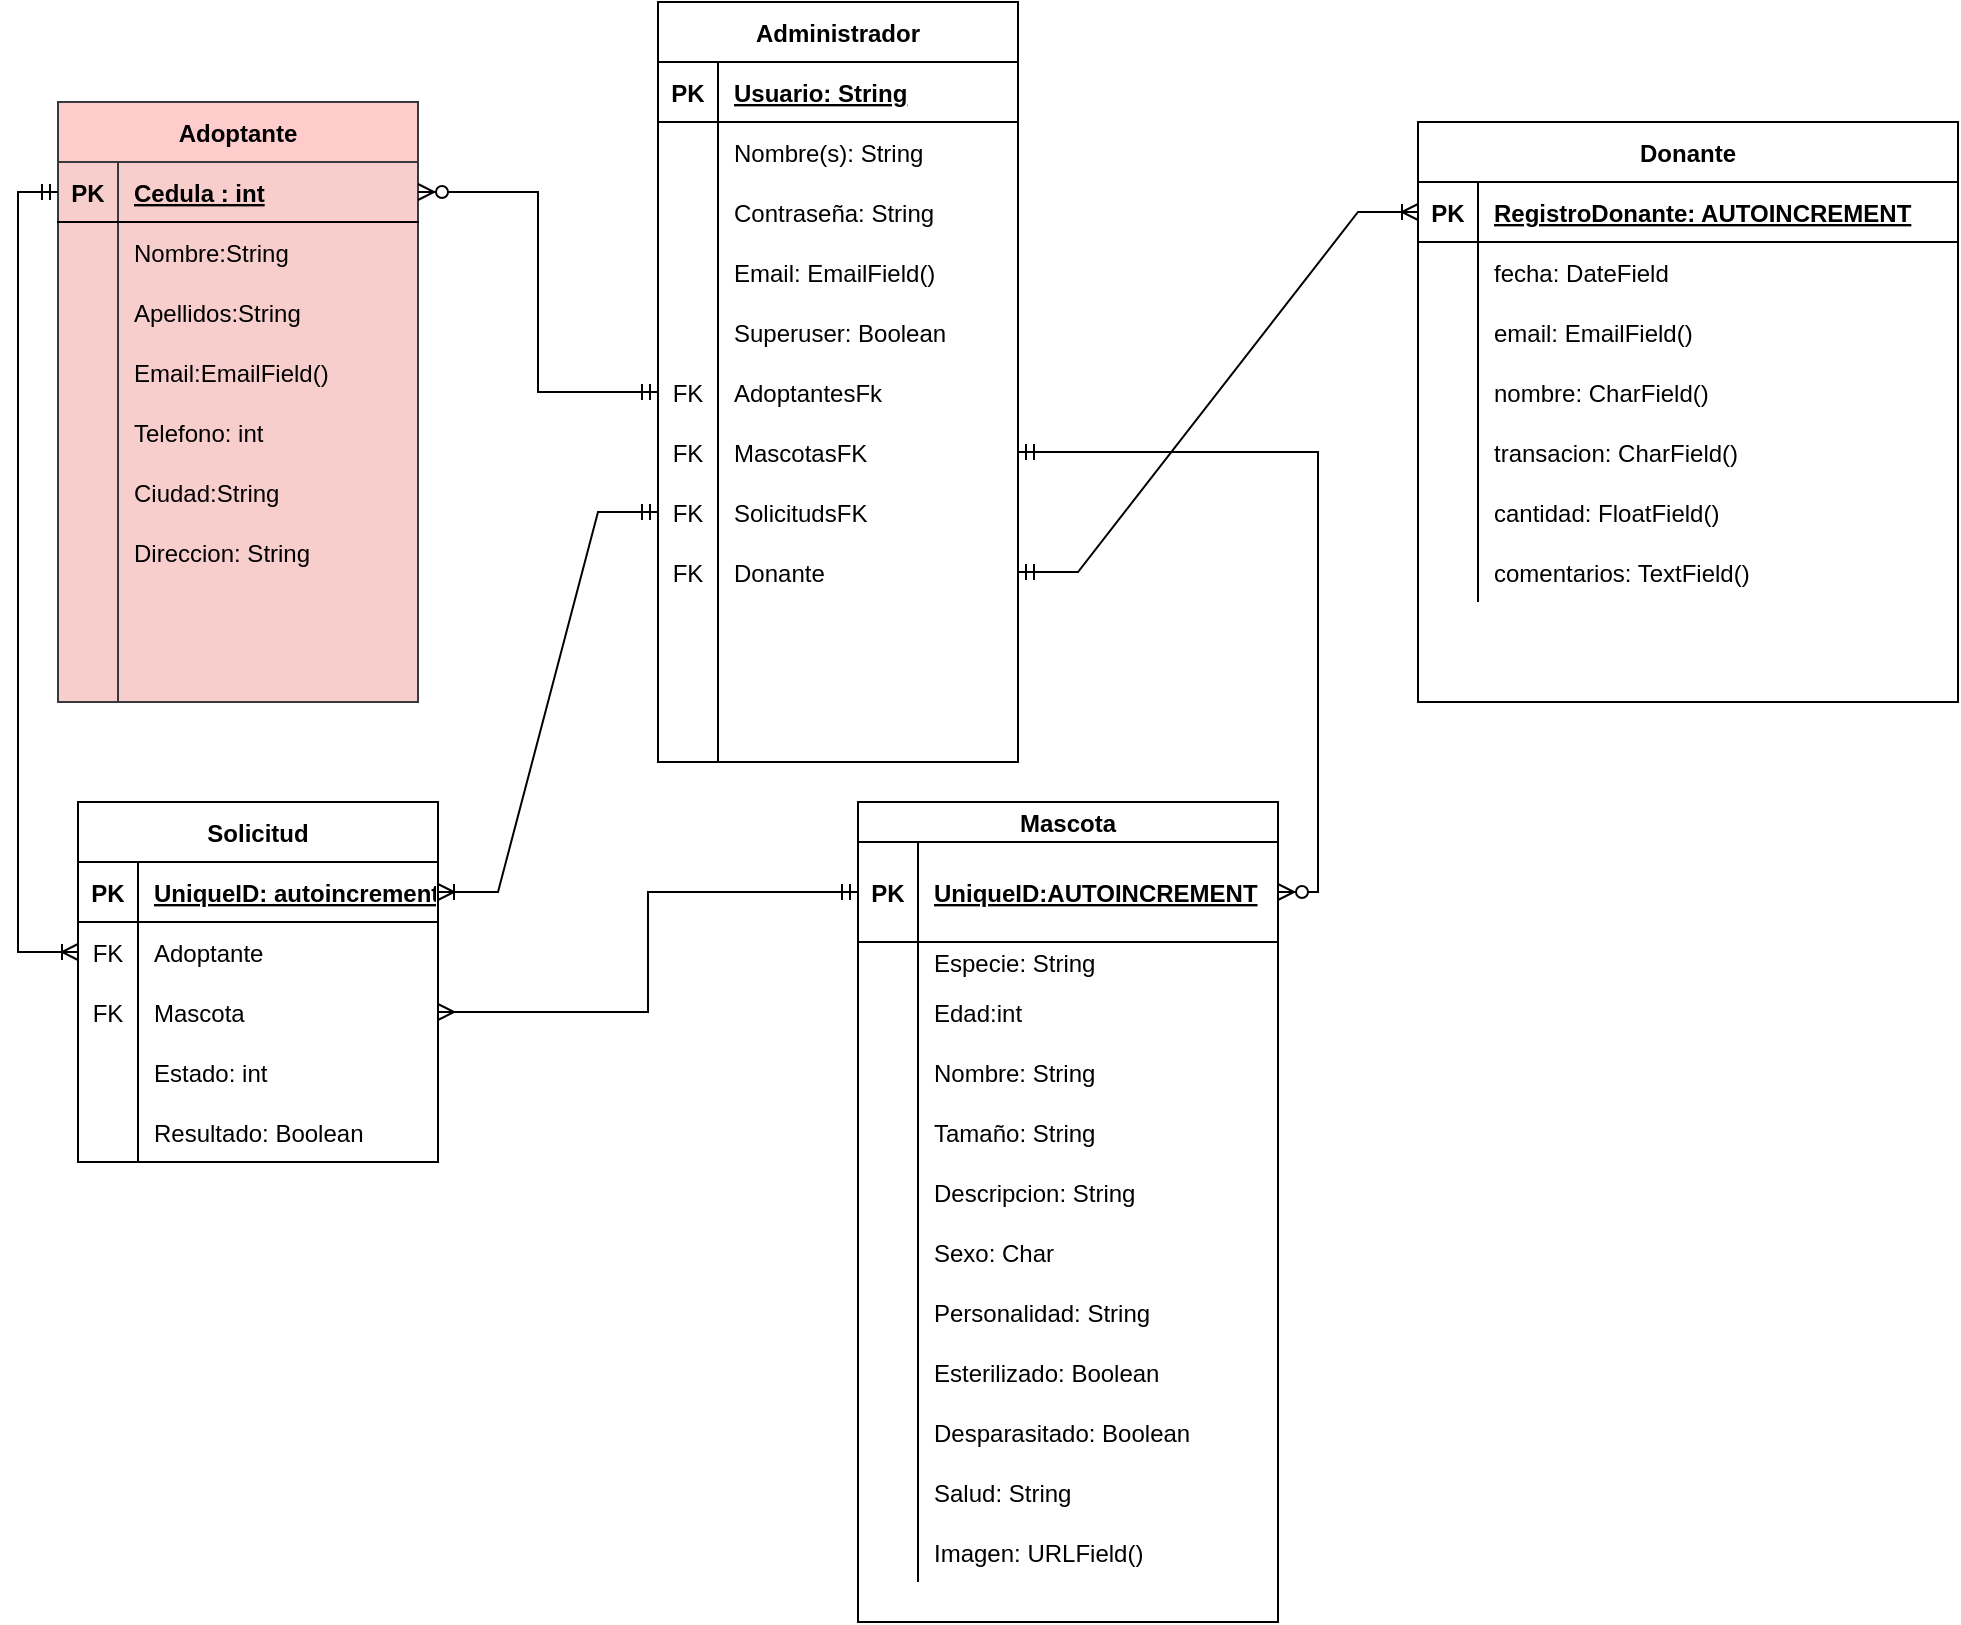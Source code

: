<mxfile version="15.5.4" type="device"><diagram id="2ksBq2Yg1kv53MPuSgUB" name="Page-1"><mxGraphModel dx="1552" dy="1938" grid="1" gridSize="10" guides="1" tooltips="1" connect="1" arrows="1" fold="1" page="1" pageScale="1" pageWidth="827" pageHeight="1169" math="0" shadow="0"><root><mxCell id="0"/><mxCell id="1" parent="0"/><mxCell id="xpsvPOhzF2DBg60leIP4-5" value="Mascota" style="shape=table;startSize=20;container=1;collapsible=1;childLayout=tableLayout;fixedRows=1;rowLines=0;fontStyle=1;align=center;resizeLast=1;" parent="1" vertex="1"><mxGeometry x="460" y="390" width="210" height="410" as="geometry"/></mxCell><mxCell id="xpsvPOhzF2DBg60leIP4-6" value="" style="shape=partialRectangle;collapsible=0;dropTarget=0;pointerEvents=0;fillColor=none;top=0;left=0;bottom=1;right=0;points=[[0,0.5],[1,0.5]];portConstraint=eastwest;" parent="xpsvPOhzF2DBg60leIP4-5" vertex="1"><mxGeometry y="20" width="210" height="50" as="geometry"/></mxCell><mxCell id="xpsvPOhzF2DBg60leIP4-7" value="PK" style="shape=partialRectangle;connectable=0;fillColor=none;top=0;left=0;bottom=0;right=0;fontStyle=1;overflow=hidden;" parent="xpsvPOhzF2DBg60leIP4-6" vertex="1"><mxGeometry width="30" height="50" as="geometry"><mxRectangle width="30" height="50" as="alternateBounds"/></mxGeometry></mxCell><mxCell id="xpsvPOhzF2DBg60leIP4-8" value="UniqueID:AUTOINCREMENT" style="shape=partialRectangle;connectable=0;fillColor=none;top=0;left=0;bottom=0;right=0;align=left;spacingLeft=6;fontStyle=5;overflow=hidden;" parent="xpsvPOhzF2DBg60leIP4-6" vertex="1"><mxGeometry x="30" width="180" height="50" as="geometry"><mxRectangle width="180" height="50" as="alternateBounds"/></mxGeometry></mxCell><mxCell id="xpsvPOhzF2DBg60leIP4-9" value="" style="shape=partialRectangle;collapsible=0;dropTarget=0;pointerEvents=0;fillColor=none;top=0;left=0;bottom=0;right=0;points=[[0,0.5],[1,0.5]];portConstraint=eastwest;" parent="xpsvPOhzF2DBg60leIP4-5" vertex="1"><mxGeometry y="70" width="210" height="20" as="geometry"/></mxCell><mxCell id="xpsvPOhzF2DBg60leIP4-10" value="" style="shape=partialRectangle;connectable=0;fillColor=none;top=0;left=0;bottom=0;right=0;editable=1;overflow=hidden;" parent="xpsvPOhzF2DBg60leIP4-9" vertex="1"><mxGeometry width="30" height="20" as="geometry"><mxRectangle width="30" height="20" as="alternateBounds"/></mxGeometry></mxCell><mxCell id="xpsvPOhzF2DBg60leIP4-11" value="Especie: String" style="shape=partialRectangle;connectable=0;fillColor=none;top=0;left=0;bottom=0;right=0;align=left;spacingLeft=6;overflow=hidden;" parent="xpsvPOhzF2DBg60leIP4-9" vertex="1"><mxGeometry x="30" width="180" height="20" as="geometry"><mxRectangle width="180" height="20" as="alternateBounds"/></mxGeometry></mxCell><mxCell id="xpsvPOhzF2DBg60leIP4-12" value="" style="shape=partialRectangle;collapsible=0;dropTarget=0;pointerEvents=0;fillColor=none;top=0;left=0;bottom=0;right=0;points=[[0,0.5],[1,0.5]];portConstraint=eastwest;" parent="xpsvPOhzF2DBg60leIP4-5" vertex="1"><mxGeometry y="90" width="210" height="30" as="geometry"/></mxCell><mxCell id="xpsvPOhzF2DBg60leIP4-13" value="" style="shape=partialRectangle;connectable=0;fillColor=none;top=0;left=0;bottom=0;right=0;editable=1;overflow=hidden;" parent="xpsvPOhzF2DBg60leIP4-12" vertex="1"><mxGeometry width="30" height="30" as="geometry"><mxRectangle width="30" height="30" as="alternateBounds"/></mxGeometry></mxCell><mxCell id="xpsvPOhzF2DBg60leIP4-14" value="Edad:int" style="shape=partialRectangle;connectable=0;fillColor=none;top=0;left=0;bottom=0;right=0;align=left;spacingLeft=6;overflow=hidden;" parent="xpsvPOhzF2DBg60leIP4-12" vertex="1"><mxGeometry x="30" width="180" height="30" as="geometry"><mxRectangle width="180" height="30" as="alternateBounds"/></mxGeometry></mxCell><mxCell id="xpsvPOhzF2DBg60leIP4-15" value="" style="shape=partialRectangle;collapsible=0;dropTarget=0;pointerEvents=0;fillColor=none;top=0;left=0;bottom=0;right=0;points=[[0,0.5],[1,0.5]];portConstraint=eastwest;" parent="xpsvPOhzF2DBg60leIP4-5" vertex="1"><mxGeometry y="120" width="210" height="30" as="geometry"/></mxCell><mxCell id="xpsvPOhzF2DBg60leIP4-16" value="" style="shape=partialRectangle;connectable=0;fillColor=none;top=0;left=0;bottom=0;right=0;editable=1;overflow=hidden;" parent="xpsvPOhzF2DBg60leIP4-15" vertex="1"><mxGeometry width="30" height="30" as="geometry"><mxRectangle width="30" height="30" as="alternateBounds"/></mxGeometry></mxCell><mxCell id="xpsvPOhzF2DBg60leIP4-17" value="Nombre: String" style="shape=partialRectangle;connectable=0;fillColor=none;top=0;left=0;bottom=0;right=0;align=left;spacingLeft=6;overflow=hidden;" parent="xpsvPOhzF2DBg60leIP4-15" vertex="1"><mxGeometry x="30" width="180" height="30" as="geometry"><mxRectangle width="180" height="30" as="alternateBounds"/></mxGeometry></mxCell><mxCell id="xpsvPOhzF2DBg60leIP4-57" value="" style="shape=partialRectangle;collapsible=0;dropTarget=0;pointerEvents=0;fillColor=none;top=0;left=0;bottom=0;right=0;points=[[0,0.5],[1,0.5]];portConstraint=eastwest;" parent="xpsvPOhzF2DBg60leIP4-5" vertex="1"><mxGeometry y="150" width="210" height="30" as="geometry"/></mxCell><mxCell id="xpsvPOhzF2DBg60leIP4-58" value="" style="shape=partialRectangle;connectable=0;fillColor=none;top=0;left=0;bottom=0;right=0;editable=1;overflow=hidden;" parent="xpsvPOhzF2DBg60leIP4-57" vertex="1"><mxGeometry width="30" height="30" as="geometry"><mxRectangle width="30" height="30" as="alternateBounds"/></mxGeometry></mxCell><mxCell id="xpsvPOhzF2DBg60leIP4-59" value="Tamaño: String" style="shape=partialRectangle;connectable=0;fillColor=none;top=0;left=0;bottom=0;right=0;align=left;spacingLeft=6;overflow=hidden;" parent="xpsvPOhzF2DBg60leIP4-57" vertex="1"><mxGeometry x="30" width="180" height="30" as="geometry"><mxRectangle width="180" height="30" as="alternateBounds"/></mxGeometry></mxCell><mxCell id="xpsvPOhzF2DBg60leIP4-60" value="" style="shape=partialRectangle;collapsible=0;dropTarget=0;pointerEvents=0;fillColor=none;top=0;left=0;bottom=0;right=0;points=[[0,0.5],[1,0.5]];portConstraint=eastwest;" parent="xpsvPOhzF2DBg60leIP4-5" vertex="1"><mxGeometry y="180" width="210" height="30" as="geometry"/></mxCell><mxCell id="xpsvPOhzF2DBg60leIP4-61" value="" style="shape=partialRectangle;connectable=0;fillColor=none;top=0;left=0;bottom=0;right=0;editable=1;overflow=hidden;" parent="xpsvPOhzF2DBg60leIP4-60" vertex="1"><mxGeometry width="30" height="30" as="geometry"><mxRectangle width="30" height="30" as="alternateBounds"/></mxGeometry></mxCell><mxCell id="xpsvPOhzF2DBg60leIP4-62" value="Descripcion: String" style="shape=partialRectangle;connectable=0;fillColor=none;top=0;left=0;bottom=0;right=0;align=left;spacingLeft=6;overflow=hidden;" parent="xpsvPOhzF2DBg60leIP4-60" vertex="1"><mxGeometry x="30" width="180" height="30" as="geometry"><mxRectangle width="180" height="30" as="alternateBounds"/></mxGeometry></mxCell><mxCell id="xpsvPOhzF2DBg60leIP4-63" value="" style="shape=partialRectangle;collapsible=0;dropTarget=0;pointerEvents=0;fillColor=none;top=0;left=0;bottom=0;right=0;points=[[0,0.5],[1,0.5]];portConstraint=eastwest;" parent="xpsvPOhzF2DBg60leIP4-5" vertex="1"><mxGeometry y="210" width="210" height="30" as="geometry"/></mxCell><mxCell id="xpsvPOhzF2DBg60leIP4-64" value="" style="shape=partialRectangle;connectable=0;fillColor=none;top=0;left=0;bottom=0;right=0;editable=1;overflow=hidden;" parent="xpsvPOhzF2DBg60leIP4-63" vertex="1"><mxGeometry width="30" height="30" as="geometry"><mxRectangle width="30" height="30" as="alternateBounds"/></mxGeometry></mxCell><mxCell id="xpsvPOhzF2DBg60leIP4-65" value="Sexo: Char" style="shape=partialRectangle;connectable=0;fillColor=none;top=0;left=0;bottom=0;right=0;align=left;spacingLeft=6;overflow=hidden;" parent="xpsvPOhzF2DBg60leIP4-63" vertex="1"><mxGeometry x="30" width="180" height="30" as="geometry"><mxRectangle width="180" height="30" as="alternateBounds"/></mxGeometry></mxCell><mxCell id="xpsvPOhzF2DBg60leIP4-66" value="" style="shape=partialRectangle;collapsible=0;dropTarget=0;pointerEvents=0;fillColor=none;top=0;left=0;bottom=0;right=0;points=[[0,0.5],[1,0.5]];portConstraint=eastwest;" parent="xpsvPOhzF2DBg60leIP4-5" vertex="1"><mxGeometry y="240" width="210" height="30" as="geometry"/></mxCell><mxCell id="xpsvPOhzF2DBg60leIP4-67" value="" style="shape=partialRectangle;connectable=0;fillColor=none;top=0;left=0;bottom=0;right=0;editable=1;overflow=hidden;" parent="xpsvPOhzF2DBg60leIP4-66" vertex="1"><mxGeometry width="30" height="30" as="geometry"><mxRectangle width="30" height="30" as="alternateBounds"/></mxGeometry></mxCell><mxCell id="xpsvPOhzF2DBg60leIP4-68" value="Personalidad: String" style="shape=partialRectangle;connectable=0;fillColor=none;top=0;left=0;bottom=0;right=0;align=left;spacingLeft=6;overflow=hidden;" parent="xpsvPOhzF2DBg60leIP4-66" vertex="1"><mxGeometry x="30" width="180" height="30" as="geometry"><mxRectangle width="180" height="30" as="alternateBounds"/></mxGeometry></mxCell><mxCell id="xpsvPOhzF2DBg60leIP4-70" value="" style="shape=partialRectangle;collapsible=0;dropTarget=0;pointerEvents=0;fillColor=none;top=0;left=0;bottom=0;right=0;points=[[0,0.5],[1,0.5]];portConstraint=eastwest;" parent="xpsvPOhzF2DBg60leIP4-5" vertex="1"><mxGeometry y="270" width="210" height="30" as="geometry"/></mxCell><mxCell id="xpsvPOhzF2DBg60leIP4-71" value="" style="shape=partialRectangle;connectable=0;fillColor=none;top=0;left=0;bottom=0;right=0;editable=1;overflow=hidden;" parent="xpsvPOhzF2DBg60leIP4-70" vertex="1"><mxGeometry width="30" height="30" as="geometry"><mxRectangle width="30" height="30" as="alternateBounds"/></mxGeometry></mxCell><mxCell id="xpsvPOhzF2DBg60leIP4-72" value="Esterilizado: Boolean" style="shape=partialRectangle;connectable=0;fillColor=none;top=0;left=0;bottom=0;right=0;align=left;spacingLeft=6;overflow=hidden;" parent="xpsvPOhzF2DBg60leIP4-70" vertex="1"><mxGeometry x="30" width="180" height="30" as="geometry"><mxRectangle width="180" height="30" as="alternateBounds"/></mxGeometry></mxCell><mxCell id="xpsvPOhzF2DBg60leIP4-73" value="" style="shape=partialRectangle;collapsible=0;dropTarget=0;pointerEvents=0;fillColor=none;top=0;left=0;bottom=0;right=0;points=[[0,0.5],[1,0.5]];portConstraint=eastwest;" parent="xpsvPOhzF2DBg60leIP4-5" vertex="1"><mxGeometry y="300" width="210" height="30" as="geometry"/></mxCell><mxCell id="xpsvPOhzF2DBg60leIP4-74" value="" style="shape=partialRectangle;connectable=0;fillColor=none;top=0;left=0;bottom=0;right=0;editable=1;overflow=hidden;" parent="xpsvPOhzF2DBg60leIP4-73" vertex="1"><mxGeometry width="30" height="30" as="geometry"><mxRectangle width="30" height="30" as="alternateBounds"/></mxGeometry></mxCell><mxCell id="xpsvPOhzF2DBg60leIP4-75" value="Desparasitado: Boolean" style="shape=partialRectangle;connectable=0;fillColor=none;top=0;left=0;bottom=0;right=0;align=left;spacingLeft=6;overflow=hidden;" parent="xpsvPOhzF2DBg60leIP4-73" vertex="1"><mxGeometry x="30" width="180" height="30" as="geometry"><mxRectangle width="180" height="30" as="alternateBounds"/></mxGeometry></mxCell><mxCell id="xpsvPOhzF2DBg60leIP4-76" value="" style="shape=partialRectangle;collapsible=0;dropTarget=0;pointerEvents=0;fillColor=none;top=0;left=0;bottom=0;right=0;points=[[0,0.5],[1,0.5]];portConstraint=eastwest;" parent="xpsvPOhzF2DBg60leIP4-5" vertex="1"><mxGeometry y="330" width="210" height="30" as="geometry"/></mxCell><mxCell id="xpsvPOhzF2DBg60leIP4-77" value="" style="shape=partialRectangle;connectable=0;fillColor=none;top=0;left=0;bottom=0;right=0;editable=1;overflow=hidden;" parent="xpsvPOhzF2DBg60leIP4-76" vertex="1"><mxGeometry width="30" height="30" as="geometry"><mxRectangle width="30" height="30" as="alternateBounds"/></mxGeometry></mxCell><mxCell id="xpsvPOhzF2DBg60leIP4-78" value="Salud: String" style="shape=partialRectangle;connectable=0;fillColor=none;top=0;left=0;bottom=0;right=0;align=left;spacingLeft=6;overflow=hidden;" parent="xpsvPOhzF2DBg60leIP4-76" vertex="1"><mxGeometry x="30" width="180" height="30" as="geometry"><mxRectangle width="180" height="30" as="alternateBounds"/></mxGeometry></mxCell><mxCell id="xpsvPOhzF2DBg60leIP4-128" value="" style="shape=partialRectangle;collapsible=0;dropTarget=0;pointerEvents=0;fillColor=none;top=0;left=0;bottom=0;right=0;points=[[0,0.5],[1,0.5]];portConstraint=eastwest;" parent="xpsvPOhzF2DBg60leIP4-5" vertex="1"><mxGeometry y="360" width="210" height="30" as="geometry"/></mxCell><mxCell id="xpsvPOhzF2DBg60leIP4-129" value="" style="shape=partialRectangle;connectable=0;fillColor=none;top=0;left=0;bottom=0;right=0;editable=1;overflow=hidden;" parent="xpsvPOhzF2DBg60leIP4-128" vertex="1"><mxGeometry width="30" height="30" as="geometry"><mxRectangle width="30" height="30" as="alternateBounds"/></mxGeometry></mxCell><mxCell id="xpsvPOhzF2DBg60leIP4-130" value="Imagen: URLField()" style="shape=partialRectangle;connectable=0;fillColor=none;top=0;left=0;bottom=0;right=0;align=left;spacingLeft=6;overflow=hidden;" parent="xpsvPOhzF2DBg60leIP4-128" vertex="1"><mxGeometry x="30" width="180" height="30" as="geometry"><mxRectangle width="180" height="30" as="alternateBounds"/></mxGeometry></mxCell><mxCell id="ryvp_JXb3TtKwFfDJfVT-1" value="Administrador" style="shape=table;startSize=30;container=1;collapsible=1;childLayout=tableLayout;fixedRows=1;rowLines=0;fontStyle=1;align=center;resizeLast=1;" parent="1" vertex="1"><mxGeometry x="360" y="-10" width="180" height="380" as="geometry"/></mxCell><mxCell id="ryvp_JXb3TtKwFfDJfVT-2" value="" style="shape=partialRectangle;collapsible=0;dropTarget=0;pointerEvents=0;fillColor=none;top=0;left=0;bottom=1;right=0;points=[[0,0.5],[1,0.5]];portConstraint=eastwest;" parent="ryvp_JXb3TtKwFfDJfVT-1" vertex="1"><mxGeometry y="30" width="180" height="30" as="geometry"/></mxCell><mxCell id="ryvp_JXb3TtKwFfDJfVT-3" value="PK" style="shape=partialRectangle;connectable=0;fillColor=none;top=0;left=0;bottom=0;right=0;fontStyle=1;overflow=hidden;" parent="ryvp_JXb3TtKwFfDJfVT-2" vertex="1"><mxGeometry width="30" height="30" as="geometry"><mxRectangle width="30" height="30" as="alternateBounds"/></mxGeometry></mxCell><mxCell id="ryvp_JXb3TtKwFfDJfVT-4" value="Usuario: String" style="shape=partialRectangle;connectable=0;fillColor=none;top=0;left=0;bottom=0;right=0;align=left;spacingLeft=6;fontStyle=5;overflow=hidden;" parent="ryvp_JXb3TtKwFfDJfVT-2" vertex="1"><mxGeometry x="30" width="150" height="30" as="geometry"><mxRectangle width="150" height="30" as="alternateBounds"/></mxGeometry></mxCell><mxCell id="ryvp_JXb3TtKwFfDJfVT-5" value="" style="shape=partialRectangle;collapsible=0;dropTarget=0;pointerEvents=0;fillColor=none;top=0;left=0;bottom=0;right=0;points=[[0,0.5],[1,0.5]];portConstraint=eastwest;" parent="ryvp_JXb3TtKwFfDJfVT-1" vertex="1"><mxGeometry y="60" width="180" height="30" as="geometry"/></mxCell><mxCell id="ryvp_JXb3TtKwFfDJfVT-6" value="" style="shape=partialRectangle;connectable=0;fillColor=none;top=0;left=0;bottom=0;right=0;editable=1;overflow=hidden;" parent="ryvp_JXb3TtKwFfDJfVT-5" vertex="1"><mxGeometry width="30" height="30" as="geometry"><mxRectangle width="30" height="30" as="alternateBounds"/></mxGeometry></mxCell><mxCell id="ryvp_JXb3TtKwFfDJfVT-7" value="Nombre(s): String" style="shape=partialRectangle;connectable=0;fillColor=none;top=0;left=0;bottom=0;right=0;align=left;spacingLeft=6;overflow=hidden;" parent="ryvp_JXb3TtKwFfDJfVT-5" vertex="1"><mxGeometry x="30" width="150" height="30" as="geometry"><mxRectangle width="150" height="30" as="alternateBounds"/></mxGeometry></mxCell><mxCell id="uRarg4l7ilnKj5L4EWHe-1" value="" style="shape=partialRectangle;collapsible=0;dropTarget=0;pointerEvents=0;fillColor=none;top=0;left=0;bottom=0;right=0;points=[[0,0.5],[1,0.5]];portConstraint=eastwest;" parent="ryvp_JXb3TtKwFfDJfVT-1" vertex="1"><mxGeometry y="90" width="180" height="30" as="geometry"/></mxCell><mxCell id="uRarg4l7ilnKj5L4EWHe-2" value="" style="shape=partialRectangle;connectable=0;fillColor=none;top=0;left=0;bottom=0;right=0;editable=1;overflow=hidden;" parent="uRarg4l7ilnKj5L4EWHe-1" vertex="1"><mxGeometry width="30" height="30" as="geometry"><mxRectangle width="30" height="30" as="alternateBounds"/></mxGeometry></mxCell><mxCell id="uRarg4l7ilnKj5L4EWHe-3" value="Contraseña: String" style="shape=partialRectangle;connectable=0;fillColor=none;top=0;left=0;bottom=0;right=0;align=left;spacingLeft=6;overflow=hidden;" parent="uRarg4l7ilnKj5L4EWHe-1" vertex="1"><mxGeometry x="30" width="150" height="30" as="geometry"><mxRectangle width="150" height="30" as="alternateBounds"/></mxGeometry></mxCell><mxCell id="uRarg4l7ilnKj5L4EWHe-4" value="" style="shape=partialRectangle;collapsible=0;dropTarget=0;pointerEvents=0;fillColor=none;top=0;left=0;bottom=0;right=0;points=[[0,0.5],[1,0.5]];portConstraint=eastwest;" parent="ryvp_JXb3TtKwFfDJfVT-1" vertex="1"><mxGeometry y="120" width="180" height="30" as="geometry"/></mxCell><mxCell id="uRarg4l7ilnKj5L4EWHe-5" value="" style="shape=partialRectangle;connectable=0;fillColor=none;top=0;left=0;bottom=0;right=0;editable=1;overflow=hidden;" parent="uRarg4l7ilnKj5L4EWHe-4" vertex="1"><mxGeometry width="30" height="30" as="geometry"><mxRectangle width="30" height="30" as="alternateBounds"/></mxGeometry></mxCell><mxCell id="uRarg4l7ilnKj5L4EWHe-6" value="Email: EmailField()" style="shape=partialRectangle;connectable=0;fillColor=none;top=0;left=0;bottom=0;right=0;align=left;spacingLeft=6;overflow=hidden;" parent="uRarg4l7ilnKj5L4EWHe-4" vertex="1"><mxGeometry x="30" width="150" height="30" as="geometry"><mxRectangle width="150" height="30" as="alternateBounds"/></mxGeometry></mxCell><mxCell id="ryvp_JXb3TtKwFfDJfVT-14" value="" style="shape=partialRectangle;collapsible=0;dropTarget=0;pointerEvents=0;fillColor=none;top=0;left=0;bottom=0;right=0;points=[[0,0.5],[1,0.5]];portConstraint=eastwest;" parent="ryvp_JXb3TtKwFfDJfVT-1" vertex="1"><mxGeometry y="150" width="180" height="30" as="geometry"/></mxCell><mxCell id="ryvp_JXb3TtKwFfDJfVT-15" value="" style="shape=partialRectangle;connectable=0;fillColor=none;top=0;left=0;bottom=0;right=0;editable=1;overflow=hidden;" parent="ryvp_JXb3TtKwFfDJfVT-14" vertex="1"><mxGeometry width="30" height="30" as="geometry"><mxRectangle width="30" height="30" as="alternateBounds"/></mxGeometry></mxCell><mxCell id="ryvp_JXb3TtKwFfDJfVT-16" value="Superuser: Boolean" style="shape=partialRectangle;connectable=0;fillColor=none;top=0;left=0;bottom=0;right=0;align=left;spacingLeft=6;overflow=hidden;" parent="ryvp_JXb3TtKwFfDJfVT-14" vertex="1"><mxGeometry x="30" width="150" height="30" as="geometry"><mxRectangle width="150" height="30" as="alternateBounds"/></mxGeometry></mxCell><mxCell id="ryvp_JXb3TtKwFfDJfVT-11" value="" style="shape=partialRectangle;collapsible=0;dropTarget=0;pointerEvents=0;fillColor=none;top=0;left=0;bottom=0;right=0;points=[[0,0.5],[1,0.5]];portConstraint=eastwest;" parent="ryvp_JXb3TtKwFfDJfVT-1" vertex="1"><mxGeometry y="180" width="180" height="30" as="geometry"/></mxCell><mxCell id="ryvp_JXb3TtKwFfDJfVT-12" value="FK" style="shape=partialRectangle;connectable=0;fillColor=none;top=0;left=0;bottom=0;right=0;editable=1;overflow=hidden;" parent="ryvp_JXb3TtKwFfDJfVT-11" vertex="1"><mxGeometry width="30" height="30" as="geometry"><mxRectangle width="30" height="30" as="alternateBounds"/></mxGeometry></mxCell><mxCell id="ryvp_JXb3TtKwFfDJfVT-13" value="AdoptantesFk" style="shape=partialRectangle;connectable=0;fillColor=none;top=0;left=0;bottom=0;right=0;align=left;spacingLeft=6;overflow=hidden;" parent="ryvp_JXb3TtKwFfDJfVT-11" vertex="1"><mxGeometry x="30" width="150" height="30" as="geometry"><mxRectangle width="150" height="30" as="alternateBounds"/></mxGeometry></mxCell><mxCell id="ryvp_JXb3TtKwFfDJfVT-8" value="" style="shape=partialRectangle;collapsible=0;dropTarget=0;pointerEvents=0;fillColor=none;top=0;left=0;bottom=0;right=0;points=[[0,0.5],[1,0.5]];portConstraint=eastwest;" parent="ryvp_JXb3TtKwFfDJfVT-1" vertex="1"><mxGeometry y="210" width="180" height="30" as="geometry"/></mxCell><mxCell id="ryvp_JXb3TtKwFfDJfVT-9" value="FK" style="shape=partialRectangle;connectable=0;fillColor=none;top=0;left=0;bottom=0;right=0;editable=1;overflow=hidden;" parent="ryvp_JXb3TtKwFfDJfVT-8" vertex="1"><mxGeometry width="30" height="30" as="geometry"><mxRectangle width="30" height="30" as="alternateBounds"/></mxGeometry></mxCell><mxCell id="ryvp_JXb3TtKwFfDJfVT-10" value="MascotasFK" style="shape=partialRectangle;connectable=0;fillColor=none;top=0;left=0;bottom=0;right=0;align=left;spacingLeft=6;overflow=hidden;" parent="ryvp_JXb3TtKwFfDJfVT-8" vertex="1"><mxGeometry x="30" width="150" height="30" as="geometry"><mxRectangle width="150" height="30" as="alternateBounds"/></mxGeometry></mxCell><mxCell id="2D3QEb1Aq8qGTbQtG0nv-30" value="" style="shape=partialRectangle;collapsible=0;dropTarget=0;pointerEvents=0;fillColor=none;top=0;left=0;bottom=0;right=0;points=[[0,0.5],[1,0.5]];portConstraint=eastwest;" parent="ryvp_JXb3TtKwFfDJfVT-1" vertex="1"><mxGeometry y="240" width="180" height="30" as="geometry"/></mxCell><mxCell id="2D3QEb1Aq8qGTbQtG0nv-31" value="FK" style="shape=partialRectangle;connectable=0;fillColor=none;top=0;left=0;bottom=0;right=0;fontStyle=0;overflow=hidden;" parent="2D3QEb1Aq8qGTbQtG0nv-30" vertex="1"><mxGeometry width="30" height="30" as="geometry"><mxRectangle width="30" height="30" as="alternateBounds"/></mxGeometry></mxCell><mxCell id="2D3QEb1Aq8qGTbQtG0nv-32" value="SolicitudsFK" style="shape=partialRectangle;connectable=0;fillColor=none;top=0;left=0;bottom=0;right=0;align=left;spacingLeft=6;fontStyle=0;overflow=hidden;" parent="2D3QEb1Aq8qGTbQtG0nv-30" vertex="1"><mxGeometry x="30" width="150" height="30" as="geometry"><mxRectangle width="150" height="30" as="alternateBounds"/></mxGeometry></mxCell><mxCell id="2D3QEb1Aq8qGTbQtG0nv-34" value="" style="shape=partialRectangle;collapsible=0;dropTarget=0;pointerEvents=0;fillColor=none;top=0;left=0;bottom=0;right=0;points=[[0,0.5],[1,0.5]];portConstraint=eastwest;" parent="ryvp_JXb3TtKwFfDJfVT-1" vertex="1"><mxGeometry y="270" width="180" height="30" as="geometry"/></mxCell><mxCell id="2D3QEb1Aq8qGTbQtG0nv-35" value="FK" style="shape=partialRectangle;connectable=0;fillColor=none;top=0;left=0;bottom=0;right=0;fontStyle=0;overflow=hidden;" parent="2D3QEb1Aq8qGTbQtG0nv-34" vertex="1"><mxGeometry width="30" height="30" as="geometry"><mxRectangle width="30" height="30" as="alternateBounds"/></mxGeometry></mxCell><mxCell id="2D3QEb1Aq8qGTbQtG0nv-36" value="Donante" style="shape=partialRectangle;connectable=0;fillColor=none;top=0;left=0;bottom=0;right=0;align=left;spacingLeft=6;fontStyle=0;overflow=hidden;" parent="2D3QEb1Aq8qGTbQtG0nv-34" vertex="1"><mxGeometry x="30" width="150" height="30" as="geometry"><mxRectangle width="150" height="30" as="alternateBounds"/></mxGeometry></mxCell><mxCell id="xpsvPOhzF2DBg60leIP4-124" value="" style="shape=partialRectangle;collapsible=0;dropTarget=0;pointerEvents=0;fillColor=none;top=0;left=0;bottom=0;right=0;points=[[0,0.5],[1,0.5]];portConstraint=eastwest;" parent="ryvp_JXb3TtKwFfDJfVT-1" vertex="1"><mxGeometry y="300" width="180" height="30" as="geometry"/></mxCell><mxCell id="xpsvPOhzF2DBg60leIP4-125" value="" style="shape=partialRectangle;connectable=0;fillColor=none;top=0;left=0;bottom=0;right=0;fontStyle=0;overflow=hidden;" parent="xpsvPOhzF2DBg60leIP4-124" vertex="1"><mxGeometry width="30" height="30" as="geometry"><mxRectangle width="30" height="30" as="alternateBounds"/></mxGeometry></mxCell><mxCell id="xpsvPOhzF2DBg60leIP4-126" value="" style="shape=partialRectangle;connectable=0;fillColor=none;top=0;left=0;bottom=0;right=0;align=left;spacingLeft=6;fontStyle=0;overflow=hidden;" parent="xpsvPOhzF2DBg60leIP4-124" vertex="1"><mxGeometry x="30" width="150" height="30" as="geometry"><mxRectangle width="150" height="30" as="alternateBounds"/></mxGeometry></mxCell><mxCell id="ryvp_JXb3TtKwFfDJfVT-17" value="" style="shape=partialRectangle;collapsible=0;dropTarget=0;pointerEvents=0;fillColor=none;top=0;left=0;bottom=0;right=0;points=[[0,0.5],[1,0.5]];portConstraint=eastwest;" parent="ryvp_JXb3TtKwFfDJfVT-1" vertex="1"><mxGeometry y="330" width="180" height="20" as="geometry"/></mxCell><mxCell id="ryvp_JXb3TtKwFfDJfVT-18" value="" style="shape=partialRectangle;connectable=0;fillColor=none;top=0;left=0;bottom=0;right=0;editable=1;overflow=hidden;" parent="ryvp_JXb3TtKwFfDJfVT-17" vertex="1"><mxGeometry width="30" height="20" as="geometry"><mxRectangle width="30" height="20" as="alternateBounds"/></mxGeometry></mxCell><mxCell id="ryvp_JXb3TtKwFfDJfVT-19" value="" style="shape=partialRectangle;connectable=0;fillColor=none;top=0;left=0;bottom=0;right=0;align=left;spacingLeft=6;overflow=hidden;" parent="ryvp_JXb3TtKwFfDJfVT-17" vertex="1"><mxGeometry x="30" width="150" height="20" as="geometry"><mxRectangle width="150" height="20" as="alternateBounds"/></mxGeometry></mxCell><mxCell id="ryvp_JXb3TtKwFfDJfVT-20" value="" style="shape=partialRectangle;collapsible=0;dropTarget=0;pointerEvents=0;fillColor=none;top=0;left=0;bottom=0;right=0;points=[[0,0.5],[1,0.5]];portConstraint=eastwest;" parent="ryvp_JXb3TtKwFfDJfVT-1" vertex="1"><mxGeometry y="350" width="180" height="30" as="geometry"/></mxCell><mxCell id="ryvp_JXb3TtKwFfDJfVT-21" value="" style="shape=partialRectangle;connectable=0;fillColor=none;top=0;left=0;bottom=0;right=0;editable=1;overflow=hidden;" parent="ryvp_JXb3TtKwFfDJfVT-20" vertex="1"><mxGeometry width="30" height="30" as="geometry"><mxRectangle width="30" height="30" as="alternateBounds"/></mxGeometry></mxCell><mxCell id="ryvp_JXb3TtKwFfDJfVT-22" value="" style="shape=partialRectangle;connectable=0;fillColor=none;top=0;left=0;bottom=0;right=0;align=left;spacingLeft=6;overflow=hidden;" parent="ryvp_JXb3TtKwFfDJfVT-20" vertex="1"><mxGeometry x="30" width="150" height="30" as="geometry"><mxRectangle width="150" height="30" as="alternateBounds"/></mxGeometry></mxCell><mxCell id="ryvp_JXb3TtKwFfDJfVT-23" value="Adoptante" style="shape=table;startSize=30;container=1;collapsible=1;childLayout=tableLayout;fixedRows=1;rowLines=0;fontStyle=1;align=center;resizeLast=1;fillColor=#ffcccc;strokeColor=#36393d;swimlaneFillColor=#F8CECC;" parent="1" vertex="1"><mxGeometry x="60" y="40" width="180" height="300" as="geometry"/></mxCell><mxCell id="ryvp_JXb3TtKwFfDJfVT-24" value="" style="shape=partialRectangle;collapsible=0;dropTarget=0;pointerEvents=0;fillColor=none;top=0;left=0;bottom=1;right=0;points=[[0,0.5],[1,0.5]];portConstraint=eastwest;" parent="ryvp_JXb3TtKwFfDJfVT-23" vertex="1"><mxGeometry y="30" width="180" height="30" as="geometry"/></mxCell><mxCell id="ryvp_JXb3TtKwFfDJfVT-25" value="PK" style="shape=partialRectangle;connectable=0;fillColor=none;top=0;left=0;bottom=0;right=0;fontStyle=1;overflow=hidden;" parent="ryvp_JXb3TtKwFfDJfVT-24" vertex="1"><mxGeometry width="30" height="30" as="geometry"><mxRectangle width="30" height="30" as="alternateBounds"/></mxGeometry></mxCell><mxCell id="ryvp_JXb3TtKwFfDJfVT-26" value="Cedula : int" style="shape=partialRectangle;connectable=0;fillColor=none;top=0;left=0;bottom=0;right=0;align=left;spacingLeft=6;fontStyle=5;overflow=hidden;" parent="ryvp_JXb3TtKwFfDJfVT-24" vertex="1"><mxGeometry x="30" width="150" height="30" as="geometry"><mxRectangle width="150" height="30" as="alternateBounds"/></mxGeometry></mxCell><mxCell id="ryvp_JXb3TtKwFfDJfVT-27" value="" style="shape=partialRectangle;collapsible=0;dropTarget=0;pointerEvents=0;fillColor=none;top=0;left=0;bottom=0;right=0;points=[[0,0.5],[1,0.5]];portConstraint=eastwest;" parent="ryvp_JXb3TtKwFfDJfVT-23" vertex="1"><mxGeometry y="60" width="180" height="30" as="geometry"/></mxCell><mxCell id="ryvp_JXb3TtKwFfDJfVT-28" value="" style="shape=partialRectangle;connectable=0;fillColor=none;top=0;left=0;bottom=0;right=0;editable=1;overflow=hidden;" parent="ryvp_JXb3TtKwFfDJfVT-27" vertex="1"><mxGeometry width="30" height="30" as="geometry"><mxRectangle width="30" height="30" as="alternateBounds"/></mxGeometry></mxCell><mxCell id="ryvp_JXb3TtKwFfDJfVT-29" value="Nombre:String" style="shape=partialRectangle;connectable=0;fillColor=none;top=0;left=0;bottom=0;right=0;align=left;spacingLeft=6;overflow=hidden;" parent="ryvp_JXb3TtKwFfDJfVT-27" vertex="1"><mxGeometry x="30" width="150" height="30" as="geometry"><mxRectangle width="150" height="30" as="alternateBounds"/></mxGeometry></mxCell><mxCell id="xpsvPOhzF2DBg60leIP4-92" value="" style="shape=partialRectangle;collapsible=0;dropTarget=0;pointerEvents=0;fillColor=none;top=0;left=0;bottom=0;right=0;points=[[0,0.5],[1,0.5]];portConstraint=eastwest;" parent="ryvp_JXb3TtKwFfDJfVT-23" vertex="1"><mxGeometry y="90" width="180" height="30" as="geometry"/></mxCell><mxCell id="xpsvPOhzF2DBg60leIP4-93" value="" style="shape=partialRectangle;connectable=0;fillColor=none;top=0;left=0;bottom=0;right=0;editable=1;overflow=hidden;" parent="xpsvPOhzF2DBg60leIP4-92" vertex="1"><mxGeometry width="30" height="30" as="geometry"><mxRectangle width="30" height="30" as="alternateBounds"/></mxGeometry></mxCell><mxCell id="xpsvPOhzF2DBg60leIP4-94" value="Apellidos:String" style="shape=partialRectangle;connectable=0;fillColor=none;top=0;left=0;bottom=0;right=0;align=left;spacingLeft=6;overflow=hidden;" parent="xpsvPOhzF2DBg60leIP4-92" vertex="1"><mxGeometry x="30" width="150" height="30" as="geometry"><mxRectangle width="150" height="30" as="alternateBounds"/></mxGeometry></mxCell><mxCell id="xpsvPOhzF2DBg60leIP4-95" value="" style="shape=partialRectangle;collapsible=0;dropTarget=0;pointerEvents=0;fillColor=none;top=0;left=0;bottom=0;right=0;points=[[0,0.5],[1,0.5]];portConstraint=eastwest;" parent="ryvp_JXb3TtKwFfDJfVT-23" vertex="1"><mxGeometry y="120" width="180" height="30" as="geometry"/></mxCell><mxCell id="xpsvPOhzF2DBg60leIP4-96" value="" style="shape=partialRectangle;connectable=0;fillColor=none;top=0;left=0;bottom=0;right=0;editable=1;overflow=hidden;" parent="xpsvPOhzF2DBg60leIP4-95" vertex="1"><mxGeometry width="30" height="30" as="geometry"><mxRectangle width="30" height="30" as="alternateBounds"/></mxGeometry></mxCell><mxCell id="xpsvPOhzF2DBg60leIP4-97" value="Email:EmailField()" style="shape=partialRectangle;connectable=0;fillColor=none;top=0;left=0;bottom=0;right=0;align=left;spacingLeft=6;overflow=hidden;" parent="xpsvPOhzF2DBg60leIP4-95" vertex="1"><mxGeometry x="30" width="150" height="30" as="geometry"><mxRectangle width="150" height="30" as="alternateBounds"/></mxGeometry></mxCell><mxCell id="xpsvPOhzF2DBg60leIP4-98" value="" style="shape=partialRectangle;collapsible=0;dropTarget=0;pointerEvents=0;fillColor=none;top=0;left=0;bottom=0;right=0;points=[[0,0.5],[1,0.5]];portConstraint=eastwest;" parent="ryvp_JXb3TtKwFfDJfVT-23" vertex="1"><mxGeometry y="150" width="180" height="30" as="geometry"/></mxCell><mxCell id="xpsvPOhzF2DBg60leIP4-99" value="" style="shape=partialRectangle;connectable=0;fillColor=none;top=0;left=0;bottom=0;right=0;editable=1;overflow=hidden;" parent="xpsvPOhzF2DBg60leIP4-98" vertex="1"><mxGeometry width="30" height="30" as="geometry"><mxRectangle width="30" height="30" as="alternateBounds"/></mxGeometry></mxCell><mxCell id="xpsvPOhzF2DBg60leIP4-100" value="Telefono: int" style="shape=partialRectangle;connectable=0;fillColor=none;top=0;left=0;bottom=0;right=0;align=left;spacingLeft=6;overflow=hidden;" parent="xpsvPOhzF2DBg60leIP4-98" vertex="1"><mxGeometry x="30" width="150" height="30" as="geometry"><mxRectangle width="150" height="30" as="alternateBounds"/></mxGeometry></mxCell><mxCell id="xpsvPOhzF2DBg60leIP4-101" value="" style="shape=partialRectangle;collapsible=0;dropTarget=0;pointerEvents=0;fillColor=none;top=0;left=0;bottom=0;right=0;points=[[0,0.5],[1,0.5]];portConstraint=eastwest;" parent="ryvp_JXb3TtKwFfDJfVT-23" vertex="1"><mxGeometry y="180" width="180" height="30" as="geometry"/></mxCell><mxCell id="xpsvPOhzF2DBg60leIP4-102" value="" style="shape=partialRectangle;connectable=0;fillColor=none;top=0;left=0;bottom=0;right=0;editable=1;overflow=hidden;" parent="xpsvPOhzF2DBg60leIP4-101" vertex="1"><mxGeometry width="30" height="30" as="geometry"><mxRectangle width="30" height="30" as="alternateBounds"/></mxGeometry></mxCell><mxCell id="xpsvPOhzF2DBg60leIP4-103" value="Ciudad:String" style="shape=partialRectangle;connectable=0;fillColor=none;top=0;left=0;bottom=0;right=0;align=left;spacingLeft=6;overflow=hidden;" parent="xpsvPOhzF2DBg60leIP4-101" vertex="1"><mxGeometry x="30" width="150" height="30" as="geometry"><mxRectangle width="150" height="30" as="alternateBounds"/></mxGeometry></mxCell><mxCell id="xpsvPOhzF2DBg60leIP4-115" value="" style="shape=partialRectangle;collapsible=0;dropTarget=0;pointerEvents=0;fillColor=none;top=0;left=0;bottom=0;right=0;points=[[0,0.5],[1,0.5]];portConstraint=eastwest;" parent="ryvp_JXb3TtKwFfDJfVT-23" vertex="1"><mxGeometry y="210" width="180" height="30" as="geometry"/></mxCell><mxCell id="xpsvPOhzF2DBg60leIP4-116" value="" style="shape=partialRectangle;connectable=0;fillColor=none;top=0;left=0;bottom=0;right=0;editable=1;overflow=hidden;" parent="xpsvPOhzF2DBg60leIP4-115" vertex="1"><mxGeometry width="30" height="30" as="geometry"><mxRectangle width="30" height="30" as="alternateBounds"/></mxGeometry></mxCell><mxCell id="xpsvPOhzF2DBg60leIP4-117" value="Direccion: String" style="shape=partialRectangle;connectable=0;fillColor=none;top=0;left=0;bottom=0;right=0;align=left;spacingLeft=6;overflow=hidden;" parent="xpsvPOhzF2DBg60leIP4-115" vertex="1"><mxGeometry x="30" width="150" height="30" as="geometry"><mxRectangle width="150" height="30" as="alternateBounds"/></mxGeometry></mxCell><mxCell id="2D3QEb1Aq8qGTbQtG0nv-1" value="" style="shape=partialRectangle;collapsible=0;dropTarget=0;pointerEvents=0;fillColor=none;top=0;left=0;bottom=0;right=0;points=[[0,0.5],[1,0.5]];portConstraint=eastwest;" parent="ryvp_JXb3TtKwFfDJfVT-23" vertex="1"><mxGeometry y="240" width="180" height="30" as="geometry"/></mxCell><mxCell id="2D3QEb1Aq8qGTbQtG0nv-2" value="" style="shape=partialRectangle;connectable=0;fillColor=none;top=0;left=0;bottom=0;right=0;editable=1;overflow=hidden;" parent="2D3QEb1Aq8qGTbQtG0nv-1" vertex="1"><mxGeometry width="30" height="30" as="geometry"><mxRectangle width="30" height="30" as="alternateBounds"/></mxGeometry></mxCell><mxCell id="2D3QEb1Aq8qGTbQtG0nv-3" value="" style="shape=partialRectangle;connectable=0;fillColor=none;top=0;left=0;bottom=0;right=0;align=left;spacingLeft=6;overflow=hidden;" parent="2D3QEb1Aq8qGTbQtG0nv-1" vertex="1"><mxGeometry x="30" width="150" height="30" as="geometry"><mxRectangle width="150" height="30" as="alternateBounds"/></mxGeometry></mxCell><mxCell id="2D3QEb1Aq8qGTbQtG0nv-23" value="" style="shape=partialRectangle;collapsible=0;dropTarget=0;pointerEvents=0;fillColor=none;top=0;left=0;bottom=0;right=0;points=[[0,0.5],[1,0.5]];portConstraint=eastwest;" parent="ryvp_JXb3TtKwFfDJfVT-23" vertex="1"><mxGeometry y="270" width="180" height="30" as="geometry"/></mxCell><mxCell id="2D3QEb1Aq8qGTbQtG0nv-24" value="" style="shape=partialRectangle;connectable=0;fillColor=none;top=0;left=0;bottom=0;right=0;editable=1;overflow=hidden;" parent="2D3QEb1Aq8qGTbQtG0nv-23" vertex="1"><mxGeometry width="30" height="30" as="geometry"><mxRectangle width="30" height="30" as="alternateBounds"/></mxGeometry></mxCell><mxCell id="2D3QEb1Aq8qGTbQtG0nv-25" value="" style="shape=partialRectangle;connectable=0;fillColor=none;top=0;left=0;bottom=0;right=0;align=left;spacingLeft=6;overflow=hidden;" parent="2D3QEb1Aq8qGTbQtG0nv-23" vertex="1"><mxGeometry x="30" width="150" height="30" as="geometry"><mxRectangle width="150" height="30" as="alternateBounds"/></mxGeometry></mxCell><mxCell id="xpsvPOhzF2DBg60leIP4-85" style="rounded=0;orthogonalLoop=1;jettySize=auto;html=1;endArrow=ERmandOne;endFill=0;startArrow=ERzeroToMany;startFill=1;edgeStyle=orthogonalEdgeStyle;exitX=1;exitY=0.5;exitDx=0;exitDy=0;" parent="1" source="xpsvPOhzF2DBg60leIP4-6" target="ryvp_JXb3TtKwFfDJfVT-8" edge="1"><mxGeometry relative="1" as="geometry"><mxPoint x="660" y="475" as="sourcePoint"/><mxPoint x="610" y="215" as="targetPoint"/></mxGeometry></mxCell><mxCell id="xpsvPOhzF2DBg60leIP4-127" style="edgeStyle=orthogonalEdgeStyle;rounded=0;orthogonalLoop=1;jettySize=auto;html=1;entryX=0;entryY=0.5;entryDx=0;entryDy=0;startArrow=ERzeroToMany;startFill=1;endArrow=ERmandOne;endFill=0;" parent="1" source="ryvp_JXb3TtKwFfDJfVT-24" target="ryvp_JXb3TtKwFfDJfVT-11" edge="1"><mxGeometry relative="1" as="geometry"/></mxCell><mxCell id="2D3QEb1Aq8qGTbQtG0nv-7" value="Solicitud" style="shape=table;startSize=30;container=1;collapsible=1;childLayout=tableLayout;fixedRows=1;rowLines=0;fontStyle=1;align=center;resizeLast=1;" parent="1" vertex="1"><mxGeometry x="70" y="390" width="180" height="180" as="geometry"/></mxCell><mxCell id="2D3QEb1Aq8qGTbQtG0nv-8" value="" style="shape=partialRectangle;collapsible=0;dropTarget=0;pointerEvents=0;fillColor=none;top=0;left=0;bottom=1;right=0;points=[[0,0.5],[1,0.5]];portConstraint=eastwest;" parent="2D3QEb1Aq8qGTbQtG0nv-7" vertex="1"><mxGeometry y="30" width="180" height="30" as="geometry"/></mxCell><mxCell id="2D3QEb1Aq8qGTbQtG0nv-9" value="PK" style="shape=partialRectangle;connectable=0;fillColor=none;top=0;left=0;bottom=0;right=0;fontStyle=1;overflow=hidden;" parent="2D3QEb1Aq8qGTbQtG0nv-8" vertex="1"><mxGeometry width="30" height="30" as="geometry"><mxRectangle width="30" height="30" as="alternateBounds"/></mxGeometry></mxCell><mxCell id="2D3QEb1Aq8qGTbQtG0nv-10" value="UniqueID: autoincrement" style="shape=partialRectangle;connectable=0;fillColor=none;top=0;left=0;bottom=0;right=0;align=left;spacingLeft=6;fontStyle=5;overflow=hidden;" parent="2D3QEb1Aq8qGTbQtG0nv-8" vertex="1"><mxGeometry x="30" width="150" height="30" as="geometry"><mxRectangle width="150" height="30" as="alternateBounds"/></mxGeometry></mxCell><mxCell id="2D3QEb1Aq8qGTbQtG0nv-11" value="" style="shape=partialRectangle;collapsible=0;dropTarget=0;pointerEvents=0;fillColor=none;top=0;left=0;bottom=0;right=0;points=[[0,0.5],[1,0.5]];portConstraint=eastwest;" parent="2D3QEb1Aq8qGTbQtG0nv-7" vertex="1"><mxGeometry y="60" width="180" height="30" as="geometry"/></mxCell><mxCell id="2D3QEb1Aq8qGTbQtG0nv-12" value="FK" style="shape=partialRectangle;connectable=0;fillColor=none;top=0;left=0;bottom=0;right=0;editable=1;overflow=hidden;" parent="2D3QEb1Aq8qGTbQtG0nv-11" vertex="1"><mxGeometry width="30" height="30" as="geometry"><mxRectangle width="30" height="30" as="alternateBounds"/></mxGeometry></mxCell><mxCell id="2D3QEb1Aq8qGTbQtG0nv-13" value="Adoptante" style="shape=partialRectangle;connectable=0;fillColor=none;top=0;left=0;bottom=0;right=0;align=left;spacingLeft=6;overflow=hidden;" parent="2D3QEb1Aq8qGTbQtG0nv-11" vertex="1"><mxGeometry x="30" width="150" height="30" as="geometry"><mxRectangle width="150" height="30" as="alternateBounds"/></mxGeometry></mxCell><mxCell id="2D3QEb1Aq8qGTbQtG0nv-14" value="" style="shape=partialRectangle;collapsible=0;dropTarget=0;pointerEvents=0;fillColor=none;top=0;left=0;bottom=0;right=0;points=[[0,0.5],[1,0.5]];portConstraint=eastwest;" parent="2D3QEb1Aq8qGTbQtG0nv-7" vertex="1"><mxGeometry y="90" width="180" height="30" as="geometry"/></mxCell><mxCell id="2D3QEb1Aq8qGTbQtG0nv-15" value="FK" style="shape=partialRectangle;connectable=0;fillColor=none;top=0;left=0;bottom=0;right=0;editable=1;overflow=hidden;" parent="2D3QEb1Aq8qGTbQtG0nv-14" vertex="1"><mxGeometry width="30" height="30" as="geometry"><mxRectangle width="30" height="30" as="alternateBounds"/></mxGeometry></mxCell><mxCell id="2D3QEb1Aq8qGTbQtG0nv-16" value="Mascota" style="shape=partialRectangle;connectable=0;fillColor=none;top=0;left=0;bottom=0;right=0;align=left;spacingLeft=6;overflow=hidden;" parent="2D3QEb1Aq8qGTbQtG0nv-14" vertex="1"><mxGeometry x="30" width="150" height="30" as="geometry"><mxRectangle width="150" height="30" as="alternateBounds"/></mxGeometry></mxCell><mxCell id="xpsvPOhzF2DBg60leIP4-121" value="" style="shape=partialRectangle;collapsible=0;dropTarget=0;pointerEvents=0;fillColor=none;top=0;left=0;bottom=0;right=0;points=[[0,0.5],[1,0.5]];portConstraint=eastwest;" parent="2D3QEb1Aq8qGTbQtG0nv-7" vertex="1"><mxGeometry y="120" width="180" height="30" as="geometry"/></mxCell><mxCell id="xpsvPOhzF2DBg60leIP4-122" value="" style="shape=partialRectangle;connectable=0;fillColor=none;top=0;left=0;bottom=0;right=0;editable=1;overflow=hidden;" parent="xpsvPOhzF2DBg60leIP4-121" vertex="1"><mxGeometry width="30" height="30" as="geometry"><mxRectangle width="30" height="30" as="alternateBounds"/></mxGeometry></mxCell><mxCell id="xpsvPOhzF2DBg60leIP4-123" value="Estado: int" style="shape=partialRectangle;connectable=0;fillColor=none;top=0;left=0;bottom=0;right=0;align=left;spacingLeft=6;overflow=hidden;" parent="xpsvPOhzF2DBg60leIP4-121" vertex="1"><mxGeometry x="30" width="150" height="30" as="geometry"><mxRectangle width="150" height="30" as="alternateBounds"/></mxGeometry></mxCell><mxCell id="2D3QEb1Aq8qGTbQtG0nv-17" value="" style="shape=partialRectangle;collapsible=0;dropTarget=0;pointerEvents=0;fillColor=none;top=0;left=0;bottom=0;right=0;points=[[0,0.5],[1,0.5]];portConstraint=eastwest;" parent="2D3QEb1Aq8qGTbQtG0nv-7" vertex="1"><mxGeometry y="150" width="180" height="30" as="geometry"/></mxCell><mxCell id="2D3QEb1Aq8qGTbQtG0nv-18" value="" style="shape=partialRectangle;connectable=0;fillColor=none;top=0;left=0;bottom=0;right=0;editable=1;overflow=hidden;" parent="2D3QEb1Aq8qGTbQtG0nv-17" vertex="1"><mxGeometry width="30" height="30" as="geometry"><mxRectangle width="30" height="30" as="alternateBounds"/></mxGeometry></mxCell><mxCell id="2D3QEb1Aq8qGTbQtG0nv-19" value="Resultado: Boolean" style="shape=partialRectangle;connectable=0;fillColor=none;top=0;left=0;bottom=0;right=0;align=left;spacingLeft=6;overflow=hidden;" parent="2D3QEb1Aq8qGTbQtG0nv-17" vertex="1"><mxGeometry x="30" width="150" height="30" as="geometry"><mxRectangle width="150" height="30" as="alternateBounds"/></mxGeometry></mxCell><mxCell id="2D3QEb1Aq8qGTbQtG0nv-20" style="edgeStyle=orthogonalEdgeStyle;rounded=0;orthogonalLoop=1;jettySize=auto;html=1;entryX=0;entryY=0.5;entryDx=0;entryDy=0;startArrow=ERmandOne;startFill=0;endArrow=ERoneToMany;endFill=0;exitX=0;exitY=0.5;exitDx=0;exitDy=0;" parent="1" source="ryvp_JXb3TtKwFfDJfVT-24" target="2D3QEb1Aq8qGTbQtG0nv-11" edge="1"><mxGeometry relative="1" as="geometry"/></mxCell><mxCell id="uRarg4l7ilnKj5L4EWHe-7" value="Donante" style="shape=table;startSize=30;container=1;collapsible=1;childLayout=tableLayout;fixedRows=1;rowLines=0;fontStyle=1;align=center;resizeLast=1;" parent="1" vertex="1"><mxGeometry x="740" y="50" width="270" height="290" as="geometry"/></mxCell><mxCell id="uRarg4l7ilnKj5L4EWHe-8" value="" style="shape=partialRectangle;collapsible=0;dropTarget=0;pointerEvents=0;fillColor=none;top=0;left=0;bottom=1;right=0;points=[[0,0.5],[1,0.5]];portConstraint=eastwest;" parent="uRarg4l7ilnKj5L4EWHe-7" vertex="1"><mxGeometry y="30" width="270" height="30" as="geometry"/></mxCell><mxCell id="uRarg4l7ilnKj5L4EWHe-9" value="PK" style="shape=partialRectangle;connectable=0;fillColor=none;top=0;left=0;bottom=0;right=0;fontStyle=1;overflow=hidden;" parent="uRarg4l7ilnKj5L4EWHe-8" vertex="1"><mxGeometry width="30" height="30" as="geometry"><mxRectangle width="30" height="30" as="alternateBounds"/></mxGeometry></mxCell><mxCell id="uRarg4l7ilnKj5L4EWHe-10" value="RegistroDonante: AUTOINCREMENT" style="shape=partialRectangle;connectable=0;fillColor=none;top=0;left=0;bottom=0;right=0;align=left;spacingLeft=6;fontStyle=5;overflow=hidden;" parent="uRarg4l7ilnKj5L4EWHe-8" vertex="1"><mxGeometry x="30" width="240" height="30" as="geometry"><mxRectangle width="240" height="30" as="alternateBounds"/></mxGeometry></mxCell><mxCell id="uRarg4l7ilnKj5L4EWHe-11" value="" style="shape=partialRectangle;collapsible=0;dropTarget=0;pointerEvents=0;fillColor=none;top=0;left=0;bottom=0;right=0;points=[[0,0.5],[1,0.5]];portConstraint=eastwest;" parent="uRarg4l7ilnKj5L4EWHe-7" vertex="1"><mxGeometry y="60" width="270" height="30" as="geometry"/></mxCell><mxCell id="uRarg4l7ilnKj5L4EWHe-12" value="" style="shape=partialRectangle;connectable=0;fillColor=none;top=0;left=0;bottom=0;right=0;editable=1;overflow=hidden;" parent="uRarg4l7ilnKj5L4EWHe-11" vertex="1"><mxGeometry width="30" height="30" as="geometry"><mxRectangle width="30" height="30" as="alternateBounds"/></mxGeometry></mxCell><mxCell id="uRarg4l7ilnKj5L4EWHe-13" value="fecha: DateField" style="shape=partialRectangle;connectable=0;fillColor=none;top=0;left=0;bottom=0;right=0;align=left;spacingLeft=6;overflow=hidden;" parent="uRarg4l7ilnKj5L4EWHe-11" vertex="1"><mxGeometry x="30" width="240" height="30" as="geometry"><mxRectangle width="240" height="30" as="alternateBounds"/></mxGeometry></mxCell><mxCell id="uRarg4l7ilnKj5L4EWHe-14" value="" style="shape=partialRectangle;collapsible=0;dropTarget=0;pointerEvents=0;fillColor=none;top=0;left=0;bottom=0;right=0;points=[[0,0.5],[1,0.5]];portConstraint=eastwest;" parent="uRarg4l7ilnKj5L4EWHe-7" vertex="1"><mxGeometry y="90" width="270" height="30" as="geometry"/></mxCell><mxCell id="uRarg4l7ilnKj5L4EWHe-15" value="" style="shape=partialRectangle;connectable=0;fillColor=none;top=0;left=0;bottom=0;right=0;editable=1;overflow=hidden;" parent="uRarg4l7ilnKj5L4EWHe-14" vertex="1"><mxGeometry width="30" height="30" as="geometry"><mxRectangle width="30" height="30" as="alternateBounds"/></mxGeometry></mxCell><mxCell id="uRarg4l7ilnKj5L4EWHe-16" value="email: EmailField()" style="shape=partialRectangle;connectable=0;fillColor=none;top=0;left=0;bottom=0;right=0;align=left;spacingLeft=6;overflow=hidden;" parent="uRarg4l7ilnKj5L4EWHe-14" vertex="1"><mxGeometry x="30" width="240" height="30" as="geometry"><mxRectangle width="240" height="30" as="alternateBounds"/></mxGeometry></mxCell><mxCell id="uRarg4l7ilnKj5L4EWHe-17" value="" style="shape=partialRectangle;collapsible=0;dropTarget=0;pointerEvents=0;fillColor=none;top=0;left=0;bottom=0;right=0;points=[[0,0.5],[1,0.5]];portConstraint=eastwest;" parent="uRarg4l7ilnKj5L4EWHe-7" vertex="1"><mxGeometry y="120" width="270" height="30" as="geometry"/></mxCell><mxCell id="uRarg4l7ilnKj5L4EWHe-18" value="" style="shape=partialRectangle;connectable=0;fillColor=none;top=0;left=0;bottom=0;right=0;editable=1;overflow=hidden;" parent="uRarg4l7ilnKj5L4EWHe-17" vertex="1"><mxGeometry width="30" height="30" as="geometry"><mxRectangle width="30" height="30" as="alternateBounds"/></mxGeometry></mxCell><mxCell id="uRarg4l7ilnKj5L4EWHe-19" value="nombre: CharField()" style="shape=partialRectangle;connectable=0;fillColor=none;top=0;left=0;bottom=0;right=0;align=left;spacingLeft=6;overflow=hidden;" parent="uRarg4l7ilnKj5L4EWHe-17" vertex="1"><mxGeometry x="30" width="240" height="30" as="geometry"><mxRectangle width="240" height="30" as="alternateBounds"/></mxGeometry></mxCell><mxCell id="2D3QEb1Aq8qGTbQtG0nv-44" value="" style="shape=partialRectangle;collapsible=0;dropTarget=0;pointerEvents=0;fillColor=none;top=0;left=0;bottom=0;right=0;points=[[0,0.5],[1,0.5]];portConstraint=eastwest;" parent="uRarg4l7ilnKj5L4EWHe-7" vertex="1"><mxGeometry y="150" width="270" height="30" as="geometry"/></mxCell><mxCell id="2D3QEb1Aq8qGTbQtG0nv-45" value="" style="shape=partialRectangle;connectable=0;fillColor=none;top=0;left=0;bottom=0;right=0;editable=1;overflow=hidden;" parent="2D3QEb1Aq8qGTbQtG0nv-44" vertex="1"><mxGeometry width="30" height="30" as="geometry"><mxRectangle width="30" height="30" as="alternateBounds"/></mxGeometry></mxCell><mxCell id="2D3QEb1Aq8qGTbQtG0nv-46" value="transacion: CharField()" style="shape=partialRectangle;connectable=0;fillColor=none;top=0;left=0;bottom=0;right=0;align=left;spacingLeft=6;overflow=hidden;" parent="2D3QEb1Aq8qGTbQtG0nv-44" vertex="1"><mxGeometry x="30" width="240" height="30" as="geometry"><mxRectangle width="240" height="30" as="alternateBounds"/></mxGeometry></mxCell><mxCell id="2D3QEb1Aq8qGTbQtG0nv-47" value="" style="shape=partialRectangle;collapsible=0;dropTarget=0;pointerEvents=0;fillColor=none;top=0;left=0;bottom=0;right=0;points=[[0,0.5],[1,0.5]];portConstraint=eastwest;" parent="uRarg4l7ilnKj5L4EWHe-7" vertex="1"><mxGeometry y="180" width="270" height="30" as="geometry"/></mxCell><mxCell id="2D3QEb1Aq8qGTbQtG0nv-48" value="" style="shape=partialRectangle;connectable=0;fillColor=none;top=0;left=0;bottom=0;right=0;editable=1;overflow=hidden;" parent="2D3QEb1Aq8qGTbQtG0nv-47" vertex="1"><mxGeometry width="30" height="30" as="geometry"><mxRectangle width="30" height="30" as="alternateBounds"/></mxGeometry></mxCell><mxCell id="2D3QEb1Aq8qGTbQtG0nv-49" value="cantidad: FloatField()" style="shape=partialRectangle;connectable=0;fillColor=none;top=0;left=0;bottom=0;right=0;align=left;spacingLeft=6;overflow=hidden;" parent="2D3QEb1Aq8qGTbQtG0nv-47" vertex="1"><mxGeometry x="30" width="240" height="30" as="geometry"><mxRectangle width="240" height="30" as="alternateBounds"/></mxGeometry></mxCell><mxCell id="2D3QEb1Aq8qGTbQtG0nv-50" value="" style="shape=partialRectangle;collapsible=0;dropTarget=0;pointerEvents=0;fillColor=none;top=0;left=0;bottom=0;right=0;points=[[0,0.5],[1,0.5]];portConstraint=eastwest;" parent="uRarg4l7ilnKj5L4EWHe-7" vertex="1"><mxGeometry y="210" width="270" height="30" as="geometry"/></mxCell><mxCell id="2D3QEb1Aq8qGTbQtG0nv-51" value="" style="shape=partialRectangle;connectable=0;fillColor=none;top=0;left=0;bottom=0;right=0;editable=1;overflow=hidden;" parent="2D3QEb1Aq8qGTbQtG0nv-50" vertex="1"><mxGeometry width="30" height="30" as="geometry"><mxRectangle width="30" height="30" as="alternateBounds"/></mxGeometry></mxCell><mxCell id="2D3QEb1Aq8qGTbQtG0nv-52" value="comentarios: TextField()" style="shape=partialRectangle;connectable=0;fillColor=none;top=0;left=0;bottom=0;right=0;align=left;spacingLeft=6;overflow=hidden;" parent="2D3QEb1Aq8qGTbQtG0nv-50" vertex="1"><mxGeometry x="30" width="240" height="30" as="geometry"><mxRectangle width="240" height="30" as="alternateBounds"/></mxGeometry></mxCell><mxCell id="LUCf9NLyoewdXcI9hlTB-1" style="edgeStyle=orthogonalEdgeStyle;rounded=0;orthogonalLoop=1;jettySize=auto;html=1;exitX=0;exitY=0.5;exitDx=0;exitDy=0;entryX=1;entryY=0.5;entryDx=0;entryDy=0;endArrow=ERmany;endFill=0;startArrow=ERmandOne;startFill=0;" parent="1" source="xpsvPOhzF2DBg60leIP4-6" target="2D3QEb1Aq8qGTbQtG0nv-14" edge="1"><mxGeometry relative="1" as="geometry"/></mxCell><mxCell id="2D3QEb1Aq8qGTbQtG0nv-33" style="edgeStyle=entityRelationEdgeStyle;rounded=0;orthogonalLoop=1;jettySize=auto;html=1;exitX=0;exitY=0.5;exitDx=0;exitDy=0;startArrow=ERmandOne;startFill=0;endArrow=ERoneToMany;endFill=0;" parent="1" source="2D3QEb1Aq8qGTbQtG0nv-30" target="2D3QEb1Aq8qGTbQtG0nv-8" edge="1"><mxGeometry relative="1" as="geometry"/></mxCell><mxCell id="2D3QEb1Aq8qGTbQtG0nv-40" style="edgeStyle=entityRelationEdgeStyle;rounded=0;orthogonalLoop=1;jettySize=auto;html=1;startArrow=ERmandOne;startFill=0;endArrow=ERoneToMany;endFill=0;exitX=1;exitY=0.5;exitDx=0;exitDy=0;" parent="1" source="2D3QEb1Aq8qGTbQtG0nv-34" target="uRarg4l7ilnKj5L4EWHe-8" edge="1"><mxGeometry relative="1" as="geometry"><mxPoint x="800" y="235" as="sourcePoint"/></mxGeometry></mxCell></root></mxGraphModel></diagram></mxfile>